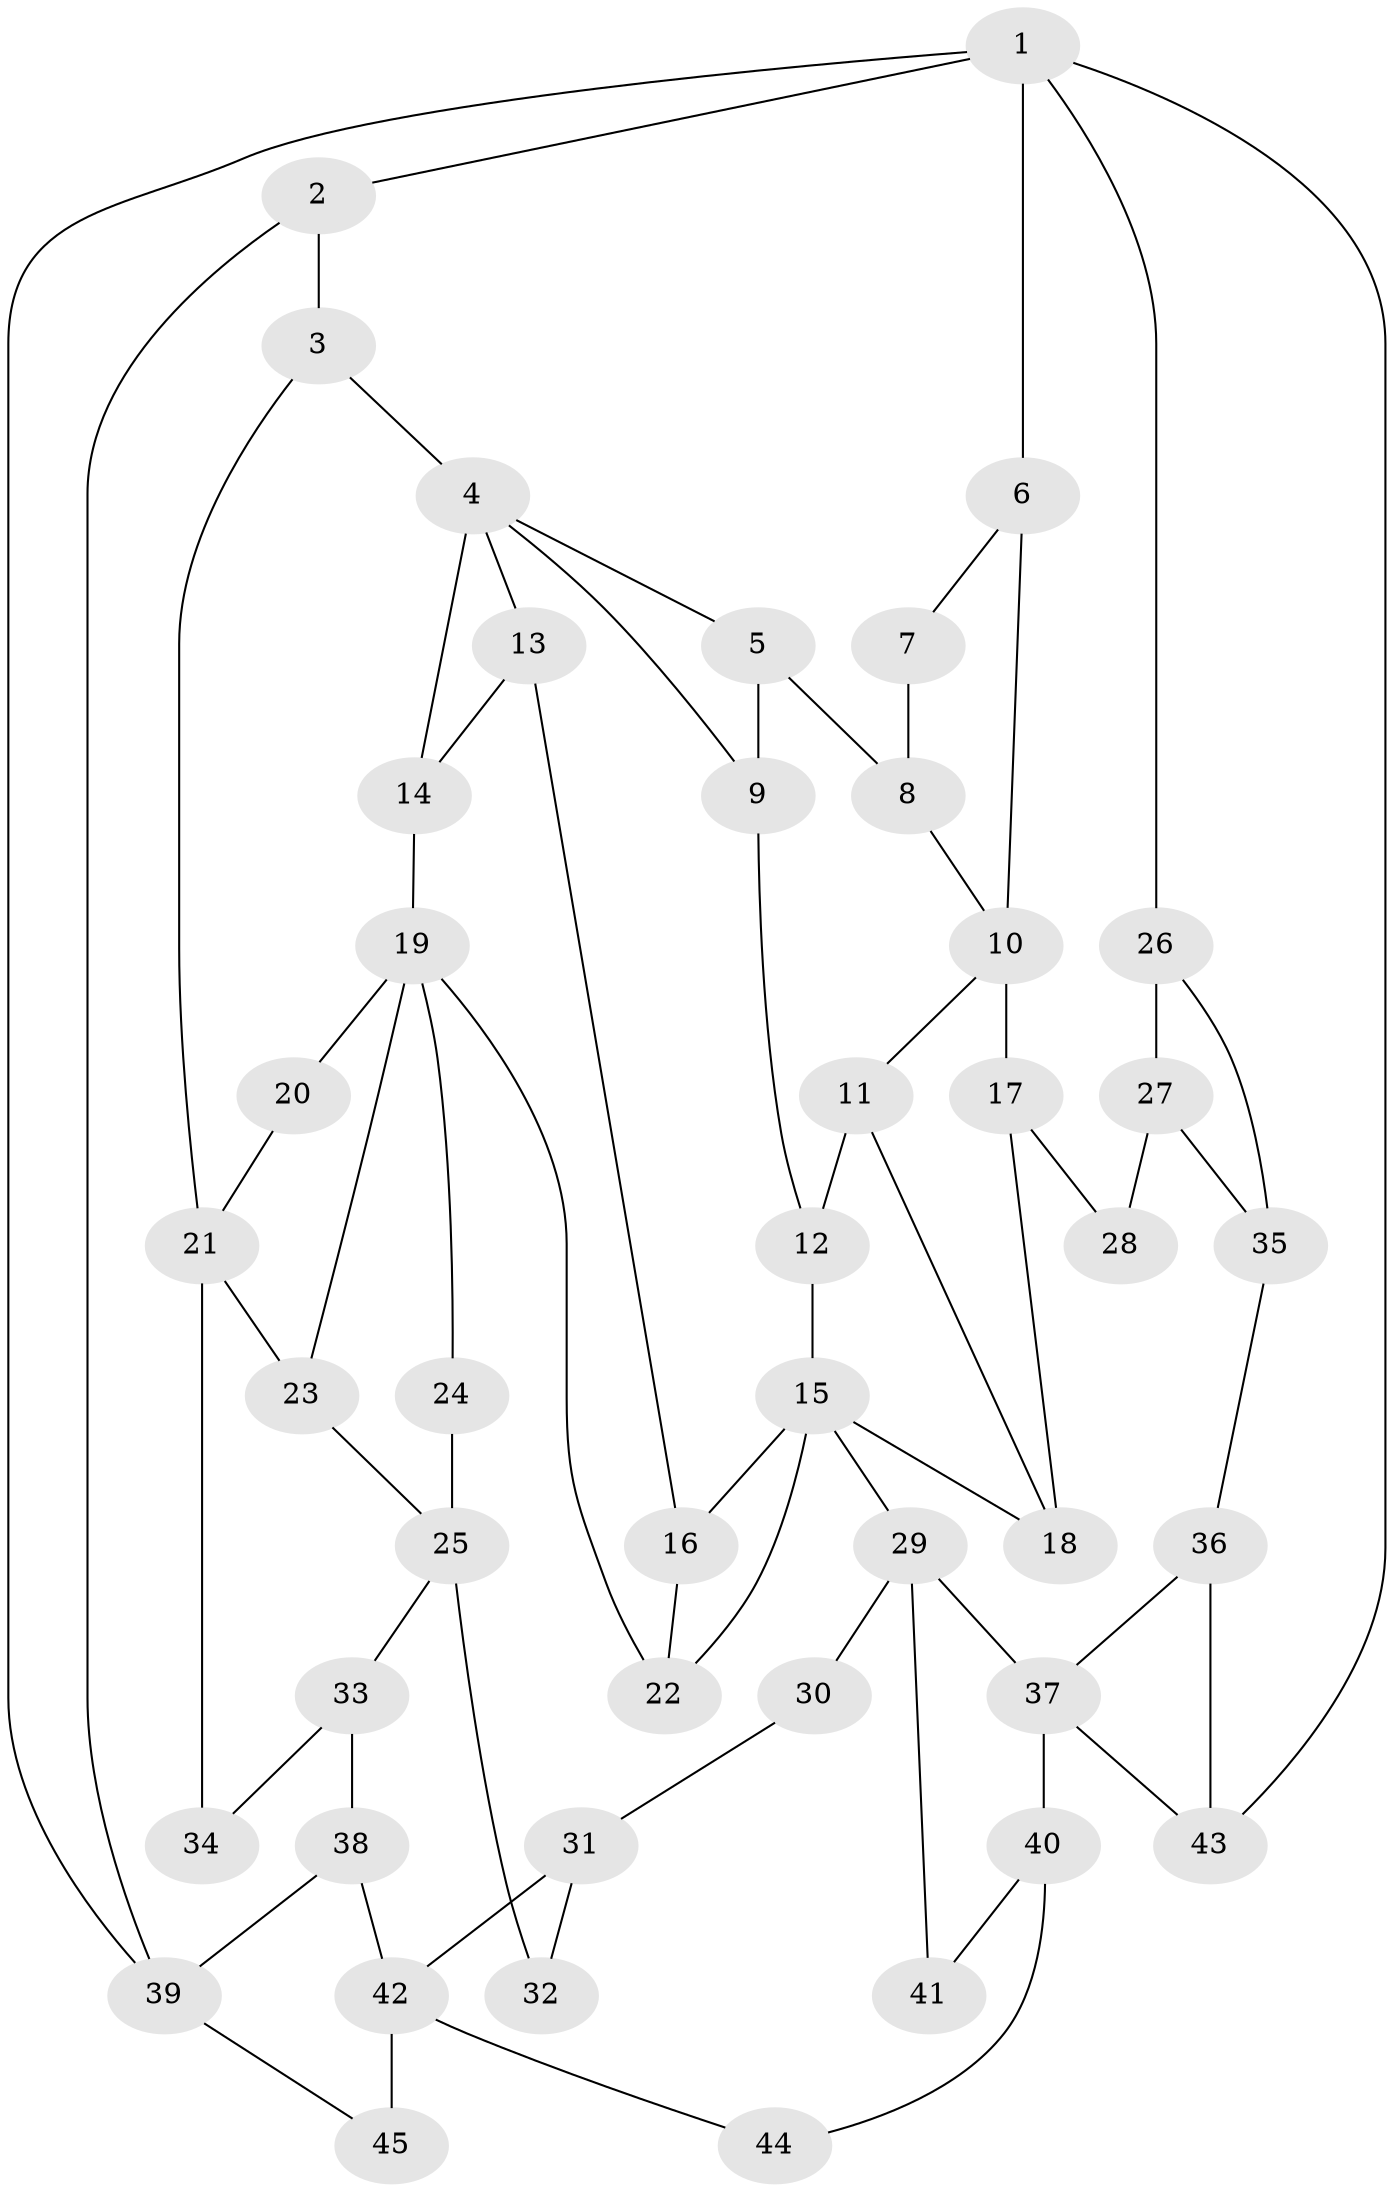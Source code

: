 // original degree distribution, {3: 0.02247191011235955, 6: 0.20224719101123595, 4: 0.23595505617977527, 5: 0.5393258426966292}
// Generated by graph-tools (version 1.1) at 2025/38/03/09/25 02:38:32]
// undirected, 45 vertices, 70 edges
graph export_dot {
graph [start="1"]
  node [color=gray90,style=filled];
  1;
  2;
  3;
  4;
  5;
  6;
  7;
  8;
  9;
  10;
  11;
  12;
  13;
  14;
  15;
  16;
  17;
  18;
  19;
  20;
  21;
  22;
  23;
  24;
  25;
  26;
  27;
  28;
  29;
  30;
  31;
  32;
  33;
  34;
  35;
  36;
  37;
  38;
  39;
  40;
  41;
  42;
  43;
  44;
  45;
  1 -- 2 [weight=1.0];
  1 -- 6 [weight=2.0];
  1 -- 26 [weight=2.0];
  1 -- 39 [weight=1.0];
  1 -- 43 [weight=1.0];
  2 -- 3 [weight=2.0];
  2 -- 39 [weight=1.0];
  3 -- 4 [weight=2.0];
  3 -- 21 [weight=2.0];
  4 -- 5 [weight=1.0];
  4 -- 9 [weight=1.0];
  4 -- 13 [weight=1.0];
  4 -- 14 [weight=1.0];
  5 -- 8 [weight=1.0];
  5 -- 9 [weight=1.0];
  6 -- 7 [weight=2.0];
  6 -- 10 [weight=2.0];
  7 -- 8 [weight=1.0];
  8 -- 10 [weight=1.0];
  9 -- 12 [weight=1.0];
  10 -- 11 [weight=1.0];
  10 -- 17 [weight=1.0];
  11 -- 12 [weight=1.0];
  11 -- 18 [weight=1.0];
  12 -- 15 [weight=1.0];
  13 -- 14 [weight=1.0];
  13 -- 16 [weight=1.0];
  14 -- 19 [weight=1.0];
  15 -- 16 [weight=1.0];
  15 -- 18 [weight=1.0];
  15 -- 22 [weight=1.0];
  15 -- 29 [weight=2.0];
  16 -- 22 [weight=1.0];
  17 -- 18 [weight=1.0];
  17 -- 28 [weight=1.0];
  19 -- 20 [weight=2.0];
  19 -- 22 [weight=1.0];
  19 -- 23 [weight=1.0];
  19 -- 24 [weight=1.0];
  20 -- 21 [weight=1.0];
  21 -- 23 [weight=1.0];
  21 -- 34 [weight=2.0];
  23 -- 25 [weight=1.0];
  24 -- 25 [weight=2.0];
  25 -- 32 [weight=2.0];
  25 -- 33 [weight=1.0];
  26 -- 27 [weight=3.0];
  26 -- 35 [weight=1.0];
  27 -- 28 [weight=2.0];
  27 -- 35 [weight=1.0];
  29 -- 30 [weight=2.0];
  29 -- 37 [weight=1.0];
  29 -- 41 [weight=1.0];
  30 -- 31 [weight=1.0];
  31 -- 32 [weight=1.0];
  31 -- 42 [weight=1.0];
  33 -- 34 [weight=1.0];
  33 -- 38 [weight=1.0];
  35 -- 36 [weight=1.0];
  36 -- 37 [weight=1.0];
  36 -- 43 [weight=1.0];
  37 -- 40 [weight=2.0];
  37 -- 43 [weight=1.0];
  38 -- 39 [weight=1.0];
  38 -- 42 [weight=1.0];
  39 -- 45 [weight=1.0];
  40 -- 41 [weight=2.0];
  40 -- 44 [weight=2.0];
  42 -- 44 [weight=2.0];
  42 -- 45 [weight=2.0];
}
